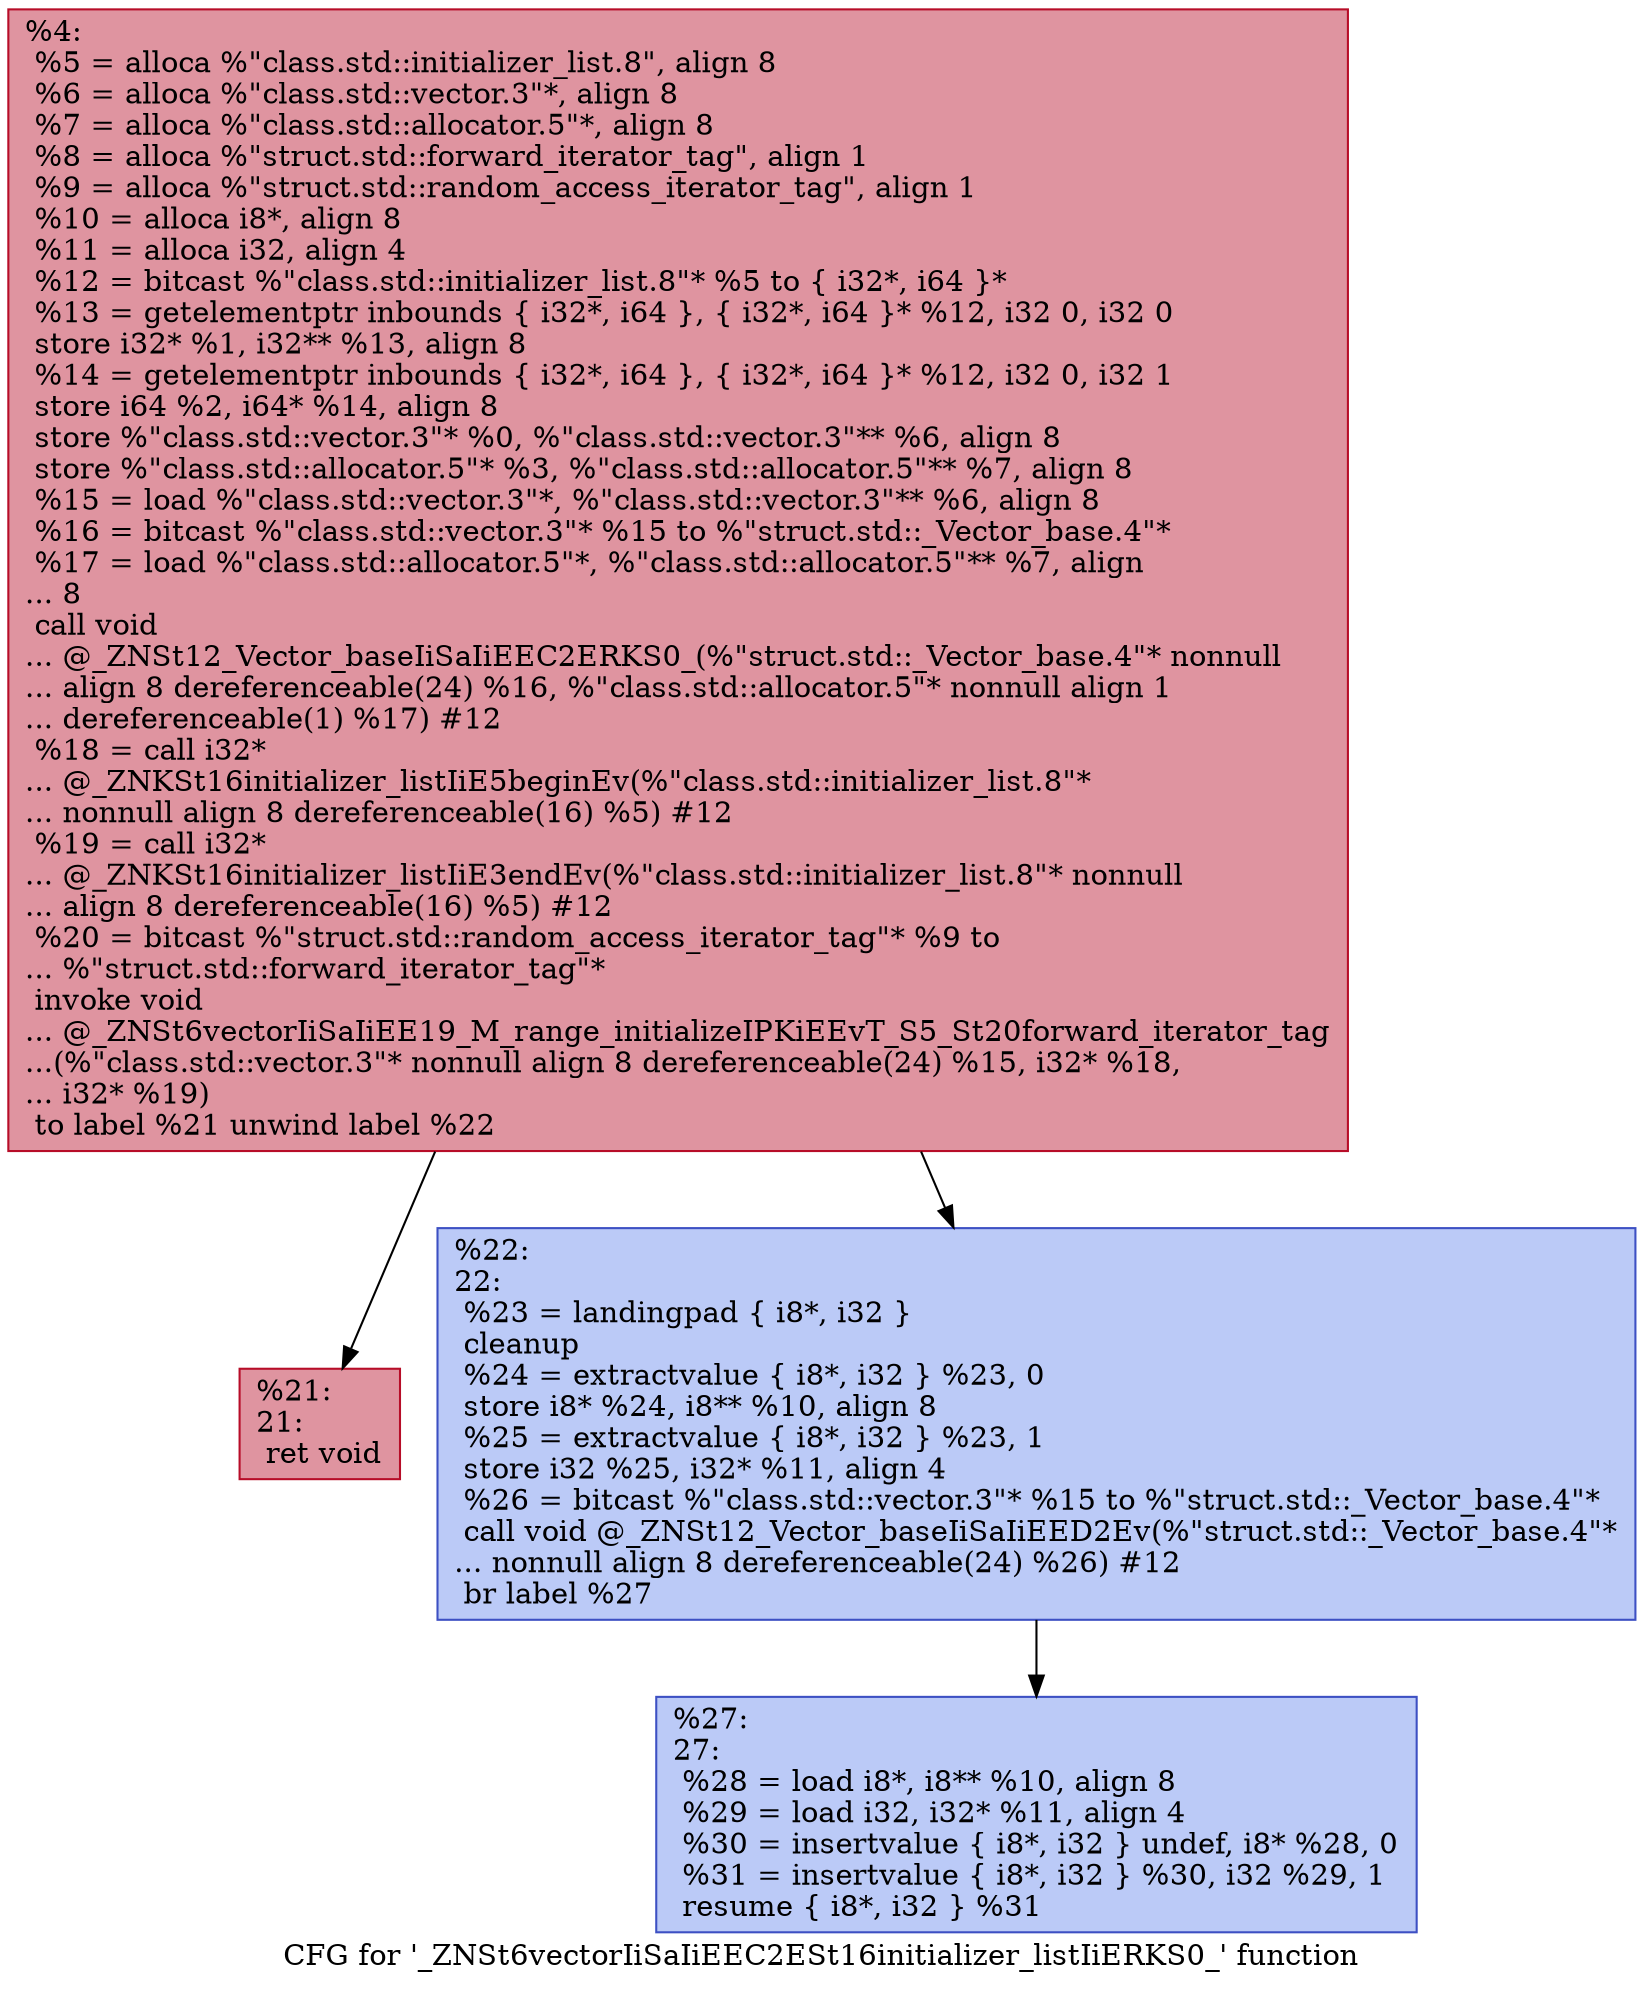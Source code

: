 digraph "CFG for '_ZNSt6vectorIiSaIiEEC2ESt16initializer_listIiERKS0_' function" {
	label="CFG for '_ZNSt6vectorIiSaIiEEC2ESt16initializer_listIiERKS0_' function";

	Node0x5604d28785a0 [shape=record,color="#b70d28ff", style=filled, fillcolor="#b70d2870",label="{%4:\l  %5 = alloca %\"class.std::initializer_list.8\", align 8\l  %6 = alloca %\"class.std::vector.3\"*, align 8\l  %7 = alloca %\"class.std::allocator.5\"*, align 8\l  %8 = alloca %\"struct.std::forward_iterator_tag\", align 1\l  %9 = alloca %\"struct.std::random_access_iterator_tag\", align 1\l  %10 = alloca i8*, align 8\l  %11 = alloca i32, align 4\l  %12 = bitcast %\"class.std::initializer_list.8\"* %5 to \{ i32*, i64 \}*\l  %13 = getelementptr inbounds \{ i32*, i64 \}, \{ i32*, i64 \}* %12, i32 0, i32 0\l  store i32* %1, i32** %13, align 8\l  %14 = getelementptr inbounds \{ i32*, i64 \}, \{ i32*, i64 \}* %12, i32 0, i32 1\l  store i64 %2, i64* %14, align 8\l  store %\"class.std::vector.3\"* %0, %\"class.std::vector.3\"** %6, align 8\l  store %\"class.std::allocator.5\"* %3, %\"class.std::allocator.5\"** %7, align 8\l  %15 = load %\"class.std::vector.3\"*, %\"class.std::vector.3\"** %6, align 8\l  %16 = bitcast %\"class.std::vector.3\"* %15 to %\"struct.std::_Vector_base.4\"*\l  %17 = load %\"class.std::allocator.5\"*, %\"class.std::allocator.5\"** %7, align\l... 8\l  call void\l... @_ZNSt12_Vector_baseIiSaIiEEC2ERKS0_(%\"struct.std::_Vector_base.4\"* nonnull\l... align 8 dereferenceable(24) %16, %\"class.std::allocator.5\"* nonnull align 1\l... dereferenceable(1) %17) #12\l  %18 = call i32*\l... @_ZNKSt16initializer_listIiE5beginEv(%\"class.std::initializer_list.8\"*\l... nonnull align 8 dereferenceable(16) %5) #12\l  %19 = call i32*\l... @_ZNKSt16initializer_listIiE3endEv(%\"class.std::initializer_list.8\"* nonnull\l... align 8 dereferenceable(16) %5) #12\l  %20 = bitcast %\"struct.std::random_access_iterator_tag\"* %9 to\l... %\"struct.std::forward_iterator_tag\"*\l  invoke void\l... @_ZNSt6vectorIiSaIiEE19_M_range_initializeIPKiEEvT_S5_St20forward_iterator_tag\l...(%\"class.std::vector.3\"* nonnull align 8 dereferenceable(24) %15, i32* %18,\l... i32* %19)\l          to label %21 unwind label %22\l}"];
	Node0x5604d28785a0 -> Node0x5604d28794f0;
	Node0x5604d28785a0 -> Node0x5604d2879540;
	Node0x5604d28794f0 [shape=record,color="#b70d28ff", style=filled, fillcolor="#b70d2870",label="{%21:\l21:                                               \l  ret void\l}"];
	Node0x5604d2879540 [shape=record,color="#3d50c3ff", style=filled, fillcolor="#6687ed70",label="{%22:\l22:                                               \l  %23 = landingpad \{ i8*, i32 \}\l          cleanup\l  %24 = extractvalue \{ i8*, i32 \} %23, 0\l  store i8* %24, i8** %10, align 8\l  %25 = extractvalue \{ i8*, i32 \} %23, 1\l  store i32 %25, i32* %11, align 4\l  %26 = bitcast %\"class.std::vector.3\"* %15 to %\"struct.std::_Vector_base.4\"*\l  call void @_ZNSt12_Vector_baseIiSaIiEED2Ev(%\"struct.std::_Vector_base.4\"*\l... nonnull align 8 dereferenceable(24) %26) #12\l  br label %27\l}"];
	Node0x5604d2879540 -> Node0x5604d2879df0;
	Node0x5604d2879df0 [shape=record,color="#3d50c3ff", style=filled, fillcolor="#6687ed70",label="{%27:\l27:                                               \l  %28 = load i8*, i8** %10, align 8\l  %29 = load i32, i32* %11, align 4\l  %30 = insertvalue \{ i8*, i32 \} undef, i8* %28, 0\l  %31 = insertvalue \{ i8*, i32 \} %30, i32 %29, 1\l  resume \{ i8*, i32 \} %31\l}"];
}
